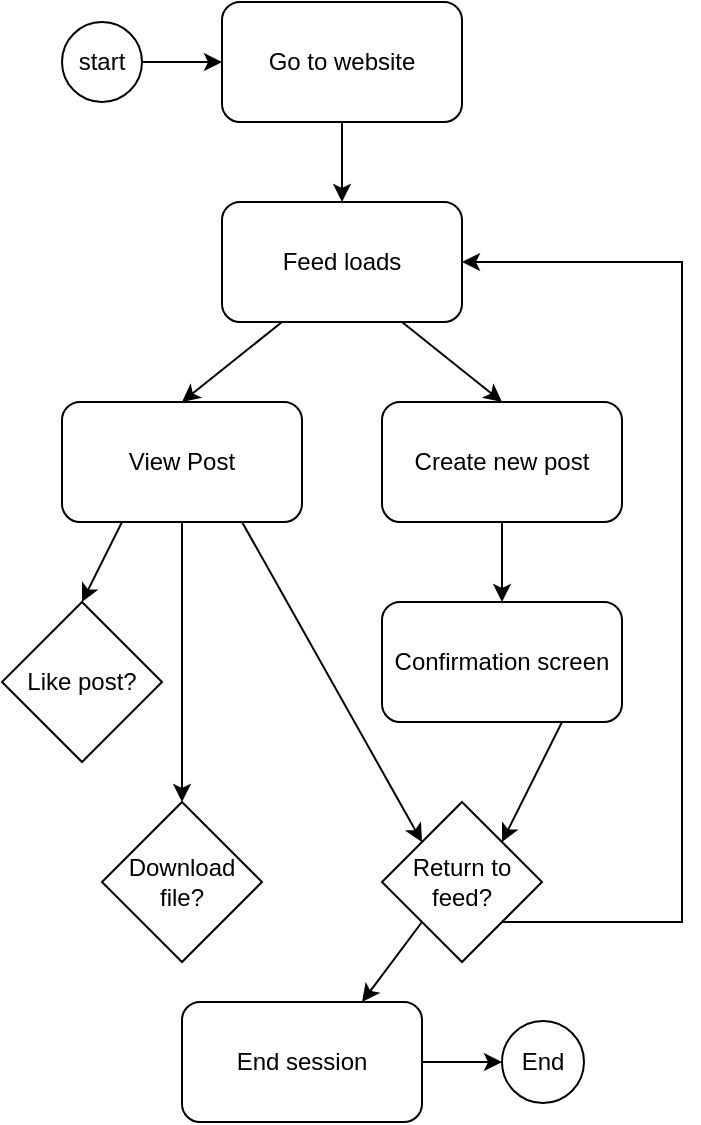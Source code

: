 <mxfile version="26.0.11">
  <diagram name="Page-1" id="mRK2rbUEgCxMZs0gA13Q">
    <mxGraphModel dx="954" dy="639" grid="1" gridSize="10" guides="1" tooltips="1" connect="1" arrows="1" fold="1" page="1" pageScale="1" pageWidth="827" pageHeight="1169" math="0" shadow="0">
      <root>
        <mxCell id="0" />
        <mxCell id="1" parent="0" />
        <mxCell id="3kj3oqhQBs83U7AqXPK4-1" value="start" style="ellipse;whiteSpace=wrap;html=1;aspect=fixed;" vertex="1" parent="1">
          <mxGeometry x="40" y="130" width="40" height="40" as="geometry" />
        </mxCell>
        <mxCell id="3kj3oqhQBs83U7AqXPK4-2" value="Go to website" style="rounded=1;whiteSpace=wrap;html=1;" vertex="1" parent="1">
          <mxGeometry x="120" y="120" width="120" height="60" as="geometry" />
        </mxCell>
        <mxCell id="3kj3oqhQBs83U7AqXPK4-3" value="Feed loads" style="rounded=1;whiteSpace=wrap;html=1;" vertex="1" parent="1">
          <mxGeometry x="120" y="220" width="120" height="60" as="geometry" />
        </mxCell>
        <mxCell id="3kj3oqhQBs83U7AqXPK4-4" value="View Post" style="rounded=1;whiteSpace=wrap;html=1;" vertex="1" parent="1">
          <mxGeometry x="40" y="320" width="120" height="60" as="geometry" />
        </mxCell>
        <mxCell id="3kj3oqhQBs83U7AqXPK4-5" value="Create new post" style="rounded=1;whiteSpace=wrap;html=1;" vertex="1" parent="1">
          <mxGeometry x="200" y="320" width="120" height="60" as="geometry" />
        </mxCell>
        <mxCell id="3kj3oqhQBs83U7AqXPK4-8" value="Like post?" style="rhombus;whiteSpace=wrap;html=1;" vertex="1" parent="1">
          <mxGeometry x="10" y="420" width="80" height="80" as="geometry" />
        </mxCell>
        <mxCell id="3kj3oqhQBs83U7AqXPK4-9" value="Download file?" style="rhombus;whiteSpace=wrap;html=1;" vertex="1" parent="1">
          <mxGeometry x="60" y="520" width="80" height="80" as="geometry" />
        </mxCell>
        <mxCell id="3kj3oqhQBs83U7AqXPK4-10" value="" style="endArrow=classic;html=1;rounded=0;exitX=0.5;exitY=1;exitDx=0;exitDy=0;" edge="1" parent="1" source="3kj3oqhQBs83U7AqXPK4-2" target="3kj3oqhQBs83U7AqXPK4-3">
          <mxGeometry width="50" height="50" relative="1" as="geometry">
            <mxPoint x="390" y="460" as="sourcePoint" />
            <mxPoint x="440" y="410" as="targetPoint" />
          </mxGeometry>
        </mxCell>
        <mxCell id="3kj3oqhQBs83U7AqXPK4-11" value="" style="endArrow=classic;html=1;rounded=0;exitX=0.25;exitY=1;exitDx=0;exitDy=0;entryX=0.5;entryY=0;entryDx=0;entryDy=0;" edge="1" parent="1" source="3kj3oqhQBs83U7AqXPK4-3" target="3kj3oqhQBs83U7AqXPK4-4">
          <mxGeometry width="50" height="50" relative="1" as="geometry">
            <mxPoint x="160" y="290" as="sourcePoint" />
            <mxPoint x="440" y="410" as="targetPoint" />
          </mxGeometry>
        </mxCell>
        <mxCell id="3kj3oqhQBs83U7AqXPK4-12" value="" style="endArrow=classic;html=1;rounded=0;exitX=0.75;exitY=1;exitDx=0;exitDy=0;entryX=0.5;entryY=0;entryDx=0;entryDy=0;" edge="1" parent="1" source="3kj3oqhQBs83U7AqXPK4-3" target="3kj3oqhQBs83U7AqXPK4-5">
          <mxGeometry width="50" height="50" relative="1" as="geometry">
            <mxPoint x="390" y="460" as="sourcePoint" />
            <mxPoint x="440" y="410" as="targetPoint" />
          </mxGeometry>
        </mxCell>
        <mxCell id="3kj3oqhQBs83U7AqXPK4-13" value="" style="endArrow=classic;html=1;rounded=0;exitX=0.25;exitY=1;exitDx=0;exitDy=0;entryX=0.5;entryY=0;entryDx=0;entryDy=0;" edge="1" parent="1" source="3kj3oqhQBs83U7AqXPK4-4" target="3kj3oqhQBs83U7AqXPK4-8">
          <mxGeometry width="50" height="50" relative="1" as="geometry">
            <mxPoint x="390" y="460" as="sourcePoint" />
            <mxPoint x="440" y="410" as="targetPoint" />
          </mxGeometry>
        </mxCell>
        <mxCell id="3kj3oqhQBs83U7AqXPK4-14" value="" style="endArrow=classic;html=1;rounded=0;exitX=0.5;exitY=1;exitDx=0;exitDy=0;" edge="1" parent="1" source="3kj3oqhQBs83U7AqXPK4-4">
          <mxGeometry width="50" height="50" relative="1" as="geometry">
            <mxPoint x="390" y="460" as="sourcePoint" />
            <mxPoint x="100" y="520" as="targetPoint" />
          </mxGeometry>
        </mxCell>
        <mxCell id="3kj3oqhQBs83U7AqXPK4-17" value="Confirmation screen" style="rounded=1;whiteSpace=wrap;html=1;" vertex="1" parent="1">
          <mxGeometry x="200" y="420" width="120" height="60" as="geometry" />
        </mxCell>
        <mxCell id="3kj3oqhQBs83U7AqXPK4-18" value="" style="endArrow=classic;html=1;rounded=0;exitX=0.5;exitY=1;exitDx=0;exitDy=0;entryX=0.5;entryY=0;entryDx=0;entryDy=0;" edge="1" parent="1" source="3kj3oqhQBs83U7AqXPK4-5" target="3kj3oqhQBs83U7AqXPK4-17">
          <mxGeometry width="50" height="50" relative="1" as="geometry">
            <mxPoint x="390" y="460" as="sourcePoint" />
            <mxPoint x="440" y="410" as="targetPoint" />
          </mxGeometry>
        </mxCell>
        <mxCell id="3kj3oqhQBs83U7AqXPK4-19" value="" style="endArrow=classic;html=1;rounded=0;exitX=0.75;exitY=1;exitDx=0;exitDy=0;entryX=1;entryY=0;entryDx=0;entryDy=0;" edge="1" parent="1" source="3kj3oqhQBs83U7AqXPK4-17" target="3kj3oqhQBs83U7AqXPK4-26">
          <mxGeometry width="50" height="50" relative="1" as="geometry">
            <mxPoint x="390" y="460" as="sourcePoint" />
            <mxPoint x="260" y="520" as="targetPoint" />
          </mxGeometry>
        </mxCell>
        <mxCell id="3kj3oqhQBs83U7AqXPK4-20" value="" style="endArrow=classic;html=1;rounded=0;exitX=0.75;exitY=1;exitDx=0;exitDy=0;entryX=0;entryY=0;entryDx=0;entryDy=0;" edge="1" parent="1" source="3kj3oqhQBs83U7AqXPK4-4" target="3kj3oqhQBs83U7AqXPK4-26">
          <mxGeometry width="50" height="50" relative="1" as="geometry">
            <mxPoint x="390" y="460" as="sourcePoint" />
            <mxPoint x="160" y="490" as="targetPoint" />
          </mxGeometry>
        </mxCell>
        <mxCell id="3kj3oqhQBs83U7AqXPK4-21" value="" style="endArrow=classic;html=1;rounded=0;exitX=1;exitY=0.5;exitDx=0;exitDy=0;entryX=0;entryY=0.5;entryDx=0;entryDy=0;" edge="1" parent="1" source="3kj3oqhQBs83U7AqXPK4-1" target="3kj3oqhQBs83U7AqXPK4-2">
          <mxGeometry width="50" height="50" relative="1" as="geometry">
            <mxPoint x="390" y="350" as="sourcePoint" />
            <mxPoint x="440" y="300" as="targetPoint" />
          </mxGeometry>
        </mxCell>
        <mxCell id="3kj3oqhQBs83U7AqXPK4-24" value="End session" style="rounded=1;whiteSpace=wrap;html=1;" vertex="1" parent="1">
          <mxGeometry x="100" y="620" width="120" height="60" as="geometry" />
        </mxCell>
        <mxCell id="3kj3oqhQBs83U7AqXPK4-25" value="" style="endArrow=classic;html=1;rounded=0;entryX=1;entryY=0.5;entryDx=0;entryDy=0;exitX=1;exitY=1;exitDx=0;exitDy=0;" edge="1" parent="1" source="3kj3oqhQBs83U7AqXPK4-26" target="3kj3oqhQBs83U7AqXPK4-3">
          <mxGeometry width="50" height="50" relative="1" as="geometry">
            <mxPoint x="350" y="650" as="sourcePoint" />
            <mxPoint x="370" y="240" as="targetPoint" />
            <Array as="points">
              <mxPoint x="350" y="580" />
              <mxPoint x="350" y="250" />
            </Array>
          </mxGeometry>
        </mxCell>
        <mxCell id="3kj3oqhQBs83U7AqXPK4-26" value="&lt;div&gt;Return to feed?&lt;/div&gt;" style="rhombus;whiteSpace=wrap;html=1;" vertex="1" parent="1">
          <mxGeometry x="200" y="520" width="80" height="80" as="geometry" />
        </mxCell>
        <mxCell id="3kj3oqhQBs83U7AqXPK4-28" value="" style="endArrow=classic;html=1;rounded=0;exitX=0;exitY=1;exitDx=0;exitDy=0;entryX=0.75;entryY=0;entryDx=0;entryDy=0;" edge="1" parent="1" source="3kj3oqhQBs83U7AqXPK4-26" target="3kj3oqhQBs83U7AqXPK4-24">
          <mxGeometry width="50" height="50" relative="1" as="geometry">
            <mxPoint x="390" y="670" as="sourcePoint" />
            <mxPoint x="440" y="620" as="targetPoint" />
          </mxGeometry>
        </mxCell>
        <mxCell id="3kj3oqhQBs83U7AqXPK4-29" value="End" style="ellipse;whiteSpace=wrap;html=1;aspect=fixed;" vertex="1" parent="1">
          <mxGeometry x="260" y="629.5" width="41" height="41" as="geometry" />
        </mxCell>
        <mxCell id="3kj3oqhQBs83U7AqXPK4-31" value="" style="endArrow=classic;html=1;rounded=0;exitX=1;exitY=0.5;exitDx=0;exitDy=0;" edge="1" parent="1" source="3kj3oqhQBs83U7AqXPK4-24">
          <mxGeometry width="50" height="50" relative="1" as="geometry">
            <mxPoint x="390" y="600" as="sourcePoint" />
            <mxPoint x="260" y="650" as="targetPoint" />
          </mxGeometry>
        </mxCell>
      </root>
    </mxGraphModel>
  </diagram>
</mxfile>
